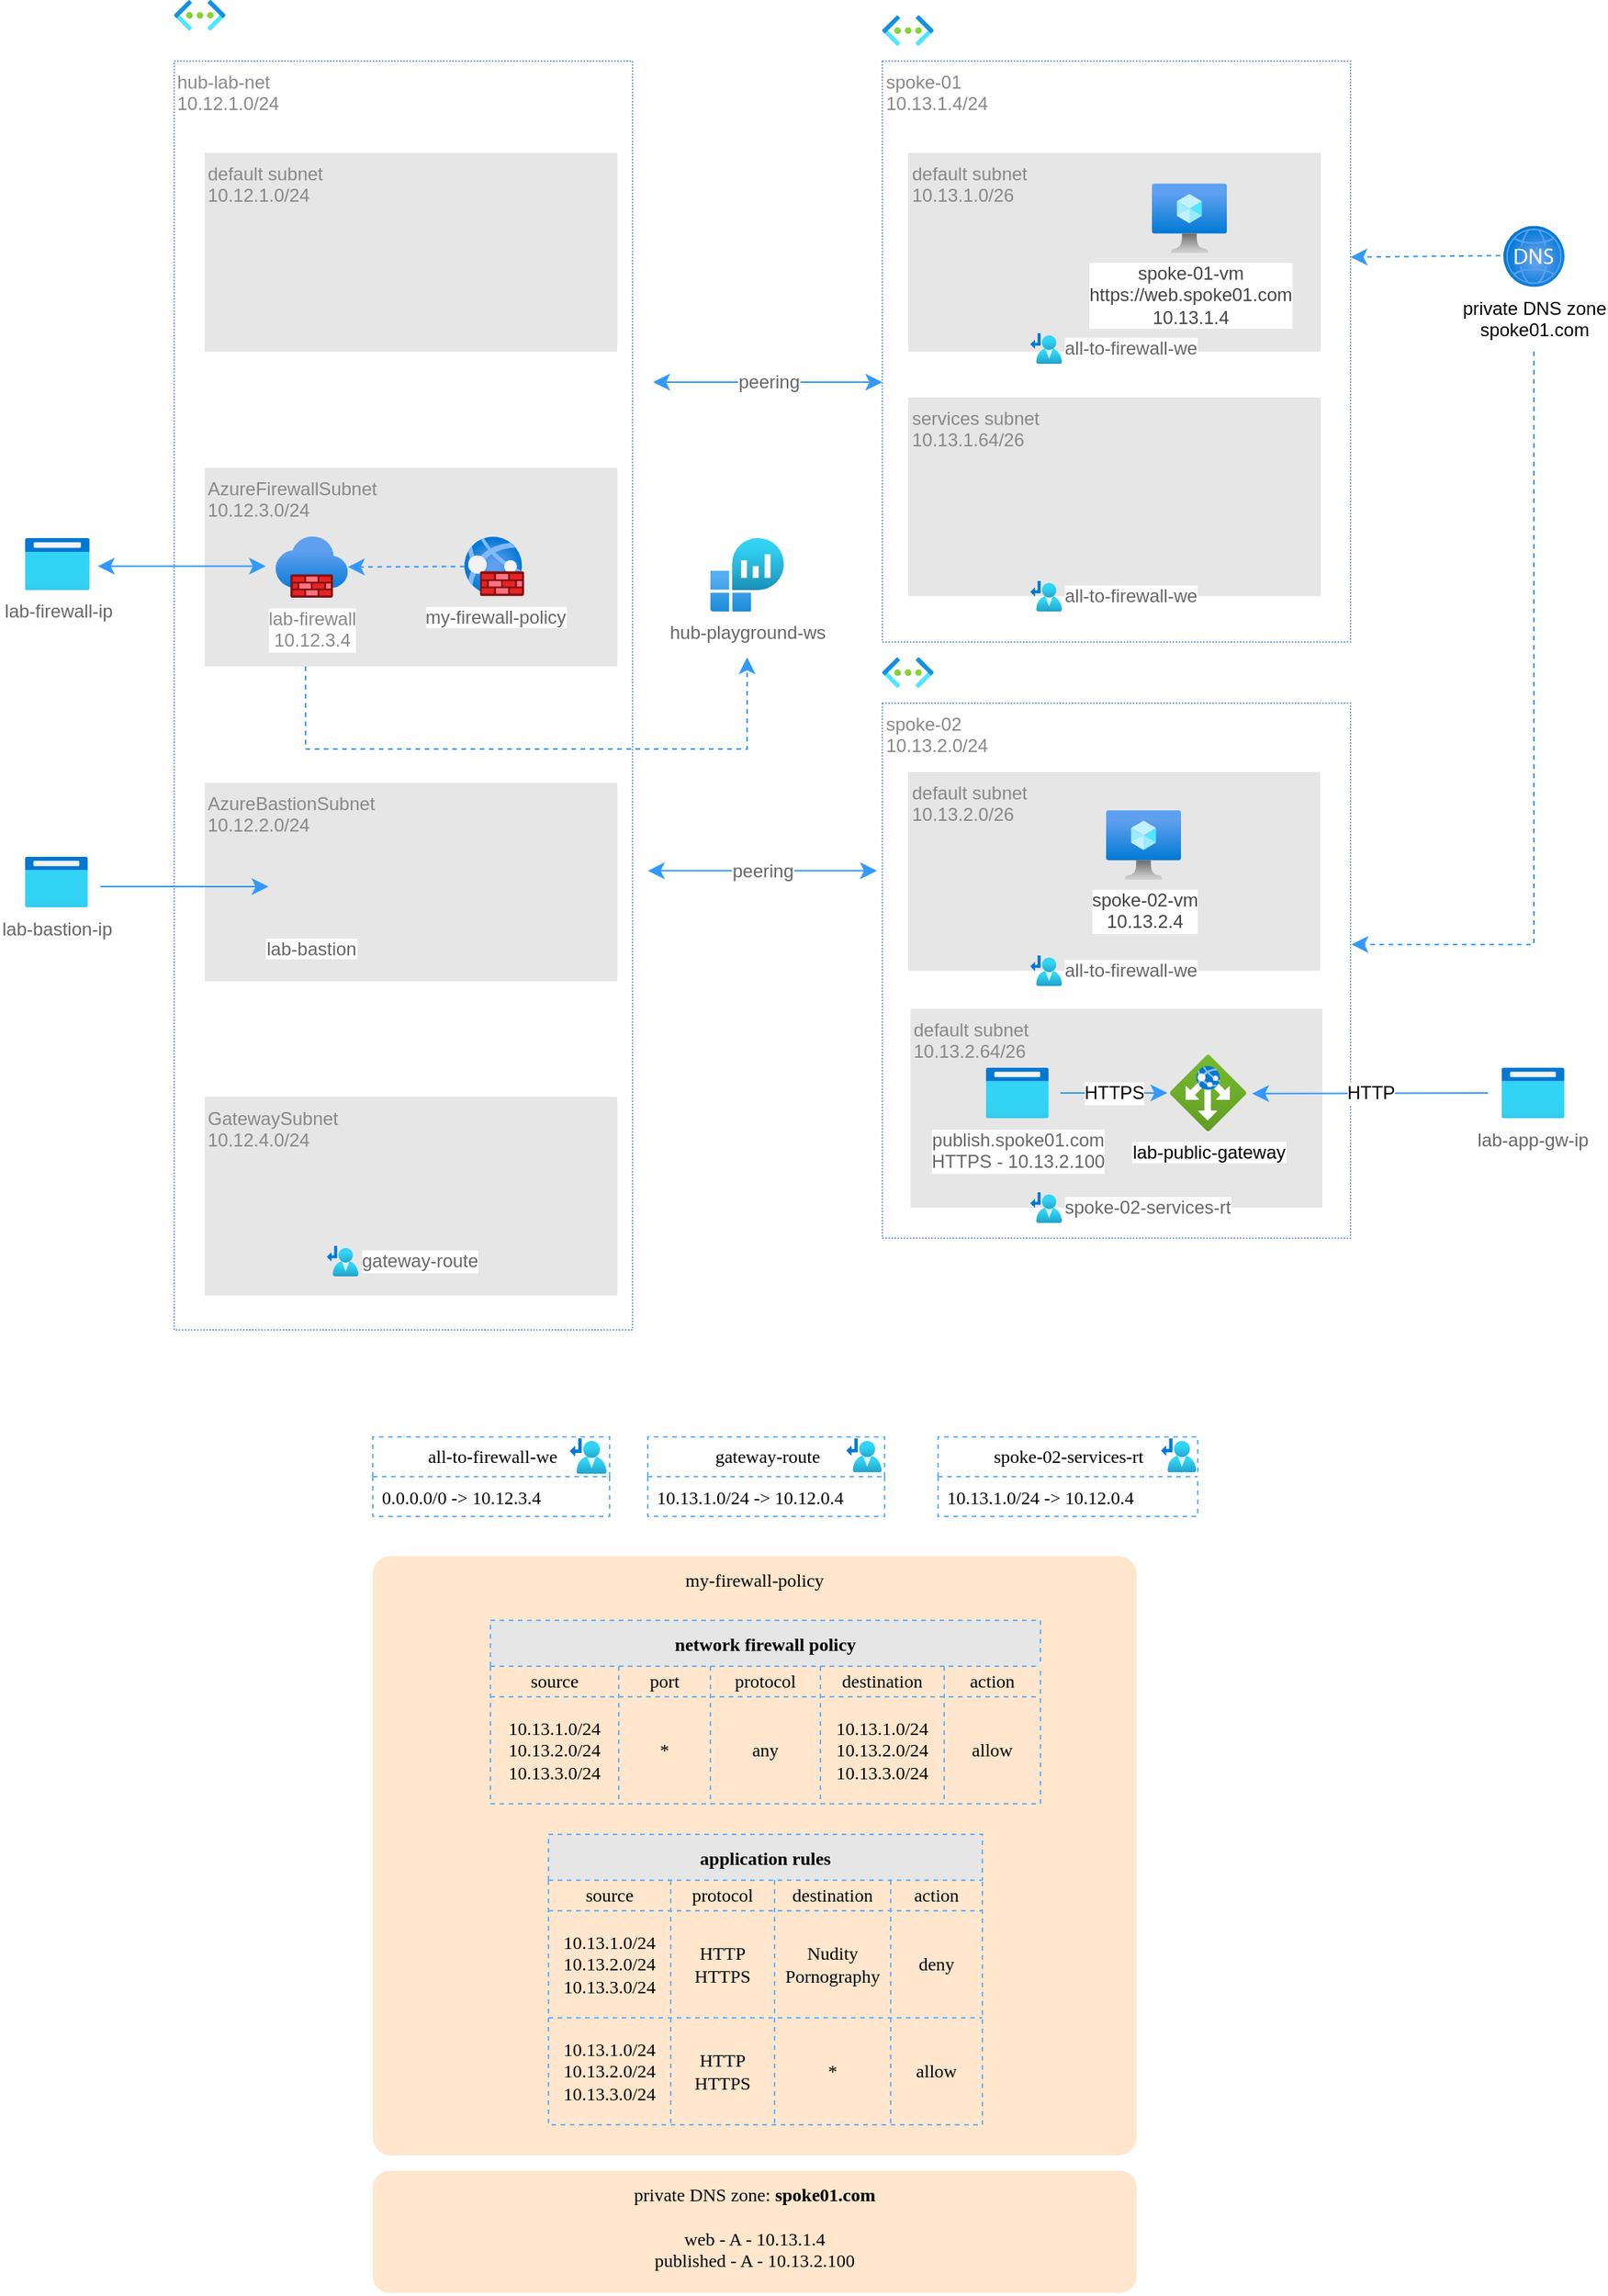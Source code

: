 <mxfile version="21.3.7" type="device">
  <diagram name="Page-1" id="FFA9UxrkgAWa3RQxIZZn">
    <mxGraphModel dx="2671" dy="1467" grid="1" gridSize="10" guides="1" tooltips="1" connect="1" arrows="1" fold="1" page="1" pageScale="1" pageWidth="850" pageHeight="1100" math="0" shadow="0">
      <root>
        <mxCell id="0" />
        <mxCell id="1" parent="0" />
        <mxCell id="eTU5ktOCDEg_4VgvNUPq-138" value="my-firewall-policy" style="shape=ext;double=1;rounded=1;whiteSpace=wrap;html=1;strokeColor=none;fontFamily=Tahoma;fillColor=#ffe6cc;arcSize=3;align=center;verticalAlign=top;" parent="1" vertex="1">
          <mxGeometry x="180" y="1578" width="500" height="392" as="geometry" />
        </mxCell>
        <mxCell id="dC8h2j_e8fjJUz522AtT-1" value="hub-lab-net&lt;br&gt;10.12.1.0/24" style="verticalLabelPosition=middle;verticalAlign=top;shape=mxgraph.basic.rect;fillColor2=none;strokeWidth=1;size=20;indent=5;fillColor=none;strokeColor=#7EA6E0;dashed=1;dashPattern=1 1;fontColor=#888888;labelPosition=center;align=left;horizontal=1;labelBorderColor=none;html=1;" parent="1" vertex="1">
          <mxGeometry x="50" y="600" width="300" height="830" as="geometry" />
        </mxCell>
        <mxCell id="dC8h2j_e8fjJUz522AtT-2" value="" style="image;aspect=fixed;html=1;points=[];align=center;fontSize=12;image=img/lib/azure2/networking/Virtual_Networks.svg;" parent="1" vertex="1">
          <mxGeometry x="50" y="560" width="33.5" height="20" as="geometry" />
        </mxCell>
        <mxCell id="dC8h2j_e8fjJUz522AtT-3" value="default subnet&lt;br&gt;10.12.1.0/24" style="verticalLabelPosition=middle;verticalAlign=top;shape=mxgraph.basic.rect;fillColor2=none;strokeWidth=1;size=20;indent=5;fillColor=#E6E6E6;strokeColor=none;dashed=1;dashPattern=1 1;fontColor=#888888;labelPosition=center;align=left;horizontal=1;labelBorderColor=none;html=1;" parent="1" vertex="1">
          <mxGeometry x="70" y="660" width="270" height="130" as="geometry" />
        </mxCell>
        <mxCell id="dC8h2j_e8fjJUz522AtT-6" value="GatewaySubnet&lt;br&gt;10.12.4.0/24" style="verticalLabelPosition=middle;verticalAlign=top;shape=mxgraph.basic.rect;fillColor2=none;strokeWidth=1;size=20;indent=5;fillColor=#E6E6E6;strokeColor=none;dashed=1;dashPattern=1 1;fontColor=#888888;labelPosition=center;align=left;horizontal=1;labelBorderColor=none;html=1;" parent="1" vertex="1">
          <mxGeometry x="70" y="1277.5" width="270" height="130" as="geometry" />
        </mxCell>
        <mxCell id="dC8h2j_e8fjJUz522AtT-15" value="lab-firewall-ip" style="image;aspect=fixed;html=1;points=[];align=center;fontSize=12;image=img/lib/azure2/general/Browser.svg;fontColor=#666666;" parent="1" vertex="1">
          <mxGeometry x="-47.75" y="912" width="42.5" height="34" as="geometry" />
        </mxCell>
        <mxCell id="dC8h2j_e8fjJUz522AtT-16" value="lab-bastion-ip" style="image;aspect=fixed;html=1;points=[];align=center;fontSize=12;image=img/lib/azure2/general/Browser.svg;fontColor=#666666;" parent="1" vertex="1">
          <mxGeometry x="-47.75" y="1120.5" width="41.25" height="33" as="geometry" />
        </mxCell>
        <mxCell id="dC8h2j_e8fjJUz522AtT-21" value="spoke-01&lt;br&gt;10.13.1.4/24" style="verticalLabelPosition=middle;verticalAlign=top;shape=mxgraph.basic.rect;fillColor2=none;strokeWidth=1;size=20;indent=5;fillColor=none;strokeColor=#7EA6E0;dashed=1;dashPattern=1 1;fontColor=#888888;labelPosition=center;align=left;horizontal=1;labelBorderColor=none;html=1;" parent="1" vertex="1">
          <mxGeometry x="513.5" y="600" width="306.5" height="380" as="geometry" />
        </mxCell>
        <mxCell id="dC8h2j_e8fjJUz522AtT-22" value="default subnet&lt;br&gt;10.13.1.0/26" style="verticalLabelPosition=middle;verticalAlign=top;shape=mxgraph.basic.rect;fillColor2=none;strokeWidth=1;size=20;indent=5;fillColor=#E6E6E6;strokeColor=none;dashed=1;dashPattern=1 1;fontColor=#888888;labelPosition=center;align=left;horizontal=1;labelBorderColor=none;html=1;" parent="1" vertex="1">
          <mxGeometry x="530.5" y="660" width="270" height="130" as="geometry" />
        </mxCell>
        <mxCell id="dC8h2j_e8fjJUz522AtT-23" value="services subnet&lt;br&gt;10.13.1.64/26" style="verticalLabelPosition=middle;verticalAlign=top;shape=mxgraph.basic.rect;fillColor2=none;strokeWidth=1;size=20;indent=5;fillColor=#E6E6E6;strokeColor=none;dashed=1;dashPattern=1 1;fontColor=#888888;labelPosition=center;align=left;horizontal=1;labelBorderColor=none;html=1;" parent="1" vertex="1">
          <mxGeometry x="530.5" y="820" width="270" height="130" as="geometry" />
        </mxCell>
        <mxCell id="dC8h2j_e8fjJUz522AtT-24" value="all-to-firewall-we" style="image;aspect=fixed;html=1;points=[];align=left;fontSize=12;image=img/lib/azure2/networking/Route_Tables.svg;labelPosition=right;verticalLabelPosition=middle;verticalAlign=middle;fontColor=#666666;" parent="1" vertex="1">
          <mxGeometry x="610.45" y="778" width="20.65" height="20" as="geometry" />
        </mxCell>
        <mxCell id="dC8h2j_e8fjJUz522AtT-25" value="all-to-firewall-we" style="image;aspect=fixed;html=1;points=[];align=left;fontSize=12;image=img/lib/azure2/networking/Route_Tables.svg;labelPosition=right;verticalLabelPosition=middle;verticalAlign=middle;fontColor=#666666;" parent="1" vertex="1">
          <mxGeometry x="610.45" y="940" width="20.65" height="20" as="geometry" />
        </mxCell>
        <mxCell id="dC8h2j_e8fjJUz522AtT-29" value="spoke-02&lt;br&gt;10.13.2.0/24" style="verticalLabelPosition=middle;verticalAlign=top;shape=mxgraph.basic.rect;fillColor2=none;strokeWidth=1;size=20;indent=5;fillColor=none;strokeColor=#7EA6E0;dashed=1;dashPattern=1 1;fontColor=#888888;labelPosition=center;align=left;horizontal=1;labelBorderColor=none;html=1;" parent="1" vertex="1">
          <mxGeometry x="513.5" y="1020" width="306.5" height="350" as="geometry" />
        </mxCell>
        <mxCell id="dC8h2j_e8fjJUz522AtT-30" value="default subnet&lt;br&gt;10.13.2.0/26" style="verticalLabelPosition=middle;verticalAlign=top;shape=mxgraph.basic.rect;fillColor2=none;strokeWidth=1;size=20;indent=5;fillColor=#E6E6E6;strokeColor=none;dashed=1;dashPattern=1 1;fontColor=#888888;labelPosition=center;align=left;horizontal=1;labelBorderColor=none;html=1;" parent="1" vertex="1">
          <mxGeometry x="530.5" y="1065" width="269.5" height="130" as="geometry" />
        </mxCell>
        <mxCell id="dC8h2j_e8fjJUz522AtT-31" value="default subnet&lt;br&gt;10.13.2.64/26" style="verticalLabelPosition=middle;verticalAlign=top;shape=mxgraph.basic.rect;fillColor2=none;strokeWidth=1;size=20;indent=5;fillColor=#E6E6E6;strokeColor=none;dashed=1;dashPattern=1 1;fontColor=#888888;labelPosition=center;align=left;horizontal=1;labelBorderColor=none;html=1;" parent="1" vertex="1">
          <mxGeometry x="532" y="1220" width="269.5" height="130" as="geometry" />
        </mxCell>
        <mxCell id="dC8h2j_e8fjJUz522AtT-32" value="all-to-firewall-we" style="image;aspect=fixed;html=1;points=[];align=left;fontSize=12;image=img/lib/azure2/networking/Route_Tables.svg;labelPosition=right;verticalLabelPosition=middle;verticalAlign=middle;fontColor=#666666;" parent="1" vertex="1">
          <mxGeometry x="610.45" y="1185" width="20.65" height="20" as="geometry" />
        </mxCell>
        <mxCell id="dC8h2j_e8fjJUz522AtT-40" value="" style="image;aspect=fixed;html=1;points=[];align=center;fontSize=12;image=img/lib/azure2/networking/Virtual_Networks.svg;" parent="1" vertex="1">
          <mxGeometry x="513.5" y="570" width="33.5" height="20" as="geometry" />
        </mxCell>
        <mxCell id="dC8h2j_e8fjJUz522AtT-41" value="" style="image;aspect=fixed;html=1;points=[];align=center;fontSize=12;image=img/lib/azure2/networking/Virtual_Networks.svg;" parent="1" vertex="1">
          <mxGeometry x="513.5" y="990" width="33.5" height="20" as="geometry" />
        </mxCell>
        <mxCell id="dC8h2j_e8fjJUz522AtT-43" value="peering" style="endArrow=classic;startArrow=classic;html=1;rounded=0;fontSize=12;startSize=8;endSize=8;curved=1;strokeColor=#3399FF;fontColor=#666666;" parent="1" edge="1">
          <mxGeometry width="50" height="50" relative="1" as="geometry">
            <mxPoint x="360" y="1129.66" as="sourcePoint" />
            <mxPoint x="510" y="1129.66" as="targetPoint" />
          </mxGeometry>
        </mxCell>
        <mxCell id="dC8h2j_e8fjJUz522AtT-46" value="peering" style="endArrow=classic;startArrow=classic;html=1;rounded=0;fontSize=12;startSize=8;endSize=8;curved=1;strokeColor=#3399FF;fontColor=#666666;" parent="1" edge="1">
          <mxGeometry width="50" height="50" relative="1" as="geometry">
            <mxPoint x="363.5" y="810.0" as="sourcePoint" />
            <mxPoint x="513.5" y="810.0" as="targetPoint" />
          </mxGeometry>
        </mxCell>
        <mxCell id="dC8h2j_e8fjJUz522AtT-47" value="" style="group" parent="1" vertex="1" connectable="0">
          <mxGeometry x="70" y="866" width="270" height="130" as="geometry" />
        </mxCell>
        <mxCell id="dC8h2j_e8fjJUz522AtT-4" value="AzureFirewallSubnet&lt;br&gt;10.12.3.0/24" style="verticalLabelPosition=middle;verticalAlign=top;shape=mxgraph.basic.rect;fillColor2=none;strokeWidth=1;size=20;indent=5;fillColor=#E6E6E6;strokeColor=none;dashed=1;dashPattern=1 1;fontColor=#888888;labelPosition=center;align=left;horizontal=1;labelBorderColor=none;html=1;" parent="dC8h2j_e8fjJUz522AtT-47" vertex="1">
          <mxGeometry width="270" height="130" as="geometry" />
        </mxCell>
        <mxCell id="dC8h2j_e8fjJUz522AtT-7" value="lab-firewall&lt;br&gt;10.12.3.4" style="image;aspect=fixed;html=1;points=[];align=center;fontSize=12;image=img/lib/azure2/networking/Firewalls.svg;fontColor=#888888;" parent="dC8h2j_e8fjJUz522AtT-47" vertex="1">
          <mxGeometry x="46.34" y="45" width="47.33" height="40" as="geometry" />
        </mxCell>
        <mxCell id="dC8h2j_e8fjJUz522AtT-20" value="" style="edgeStyle=none;curved=1;rounded=0;orthogonalLoop=1;jettySize=auto;html=1;fontSize=12;startSize=8;endSize=8;strokeColor=#3399FF;dashed=1;" parent="dC8h2j_e8fjJUz522AtT-47" source="dC8h2j_e8fjJUz522AtT-19" target="dC8h2j_e8fjJUz522AtT-7" edge="1">
          <mxGeometry relative="1" as="geometry" />
        </mxCell>
        <mxCell id="dC8h2j_e8fjJUz522AtT-19" value="my-firewall-policy" style="image;aspect=fixed;html=1;points=[];align=center;fontSize=12;image=img/lib/azure2/networking/Web_Application_Firewall_Policies_WAF.svg;fontColor=#666666;" parent="dC8h2j_e8fjJUz522AtT-47" vertex="1">
          <mxGeometry x="170" y="45" width="39" height="39" as="geometry" />
        </mxCell>
        <mxCell id="dC8h2j_e8fjJUz522AtT-48" value="" style="group" parent="1" vertex="1" connectable="0">
          <mxGeometry x="70" y="1072" width="270" height="130" as="geometry" />
        </mxCell>
        <mxCell id="dC8h2j_e8fjJUz522AtT-5" value="AzureBastionSubnet&lt;br&gt;10.12.2.0/24" style="verticalLabelPosition=middle;verticalAlign=top;shape=mxgraph.basic.rect;fillColor2=none;strokeWidth=1;size=20;indent=5;fillColor=#E6E6E6;strokeColor=none;dashed=1;dashPattern=1 1;fontColor=#888888;labelPosition=center;align=left;horizontal=1;labelBorderColor=none;html=1;" parent="dC8h2j_e8fjJUz522AtT-48" vertex="1">
          <mxGeometry width="270" height="130" as="geometry" />
        </mxCell>
        <mxCell id="dC8h2j_e8fjJUz522AtT-10" value="lab-bastion" style="shape=image;verticalLabelPosition=bottom;labelBackgroundColor=default;verticalAlign=top;aspect=fixed;imageAspect=0;image=https://www.rbaconsulting.com/wp-content/uploads/2019/10/azure-bastion-icon.png;fontColor=#666666;" parent="dC8h2j_e8fjJUz522AtT-48" vertex="1">
          <mxGeometry x="47.5" y="50" width="45" height="45" as="geometry" />
        </mxCell>
        <mxCell id="dC8h2j_e8fjJUz522AtT-17" value="" style="endArrow=classic;startArrow=classic;html=1;rounded=0;fontSize=12;startSize=8;endSize=8;curved=1;strokeColor=#3399FF;" parent="1" edge="1">
          <mxGeometry width="50" height="50" relative="1" as="geometry">
            <mxPoint y="930.41" as="sourcePoint" />
            <mxPoint x="110" y="930.41" as="targetPoint" />
          </mxGeometry>
        </mxCell>
        <mxCell id="dC8h2j_e8fjJUz522AtT-18" value="" style="endArrow=classic;startArrow=none;html=1;rounded=0;fontSize=12;startSize=8;endSize=8;curved=1;strokeColor=#3399FF;startFill=0;" parent="1" edge="1">
          <mxGeometry width="50" height="50" relative="1" as="geometry">
            <mxPoint x="1.75" y="1140" as="sourcePoint" />
            <mxPoint x="111.75" y="1140" as="targetPoint" />
          </mxGeometry>
        </mxCell>
        <mxCell id="dC8h2j_e8fjJUz522AtT-49" value="gateway-route" style="image;aspect=fixed;html=1;points=[];align=left;fontSize=12;image=img/lib/azure2/networking/Route_Tables.svg;labelPosition=right;verticalLabelPosition=middle;verticalAlign=middle;fontColor=#666666;" parent="1" vertex="1">
          <mxGeometry x="150.0" y="1375" width="20.65" height="20" as="geometry" />
        </mxCell>
        <mxCell id="dC8h2j_e8fjJUz522AtT-50" value="hub-playground-ws" style="image;aspect=fixed;html=1;points=[];align=center;fontSize=12;image=img/lib/azure2/analytics/Log_Analytics_Workspaces.svg;fontColor=#666666;" parent="1" vertex="1">
          <mxGeometry x="401" y="912" width="48" height="48" as="geometry" />
        </mxCell>
        <mxCell id="dC8h2j_e8fjJUz522AtT-53" value="" style="edgeStyle=segmentEdgeStyle;endArrow=classic;html=1;curved=0;rounded=0;endSize=8;startSize=8;fontSize=12;dashed=1;strokeColor=#3399FF;" parent="1" source="dC8h2j_e8fjJUz522AtT-4" edge="1">
          <mxGeometry width="50" height="50" relative="1" as="geometry">
            <mxPoint x="375" y="1040" as="sourcePoint" />
            <mxPoint x="425" y="990" as="targetPoint" />
            <Array as="points">
              <mxPoint x="136" y="1050" />
              <mxPoint x="425" y="1050" />
            </Array>
          </mxGeometry>
        </mxCell>
        <mxCell id="eTU5ktOCDEg_4VgvNUPq-1" value="" style="group" parent="1" vertex="1" connectable="0">
          <mxGeometry x="180" y="1500" width="155" height="78" as="geometry" />
        </mxCell>
        <mxCell id="eTU5ktOCDEg_4VgvNUPq-2" value="all-to-firewall-we" style="swimlane;fontStyle=0;childLayout=stackLayout;horizontal=1;startSize=26;fillColor=none;horizontalStack=0;resizeParent=1;resizeParentMax=0;resizeLast=0;collapsible=1;marginBottom=0;html=1;dashed=1;strokeColor=#66B2FF;fontFamily=Tahoma;" parent="eTU5ktOCDEg_4VgvNUPq-1" vertex="1">
          <mxGeometry width="155" height="52" as="geometry">
            <mxRectangle x="-123" y="970" width="130" height="30" as="alternateBounds" />
          </mxGeometry>
        </mxCell>
        <mxCell id="eTU5ktOCDEg_4VgvNUPq-4" value="0.0.0.0/0 -&amp;gt; 10.12.3.4" style="text;strokeColor=none;fillColor=none;align=left;verticalAlign=top;spacingLeft=4;spacingRight=4;overflow=hidden;rotatable=0;points=[[0,0.5],[1,0.5]];portConstraint=eastwest;whiteSpace=wrap;html=1;dashed=1;fontFamily=Tahoma;" parent="eTU5ktOCDEg_4VgvNUPq-2" vertex="1">
          <mxGeometry y="26" width="155" height="26" as="geometry" />
        </mxCell>
        <mxCell id="eTU5ktOCDEg_4VgvNUPq-5" value="" style="aspect=fixed;html=1;points=[];align=center;image;fontSize=12;image=img/lib/azure2/networking/Route_Tables.svg;dashed=1;strokeColor=#66B2FF;fontFamily=Tahoma;fillColor=#E6E6E6;" parent="eTU5ktOCDEg_4VgvNUPq-1" vertex="1">
          <mxGeometry x="129" y="1" width="24" height="23.25" as="geometry" />
        </mxCell>
        <mxCell id="eTU5ktOCDEg_4VgvNUPq-11" value="" style="group" parent="1" vertex="1" connectable="0">
          <mxGeometry x="360" y="1500" width="155" height="78" as="geometry" />
        </mxCell>
        <mxCell id="eTU5ktOCDEg_4VgvNUPq-12" value="gateway-route" style="swimlane;fontStyle=0;childLayout=stackLayout;horizontal=1;startSize=26;fillColor=none;horizontalStack=0;resizeParent=1;resizeParentMax=0;resizeLast=0;collapsible=1;marginBottom=0;html=1;dashed=1;strokeColor=#66B2FF;fontFamily=Tahoma;" parent="eTU5ktOCDEg_4VgvNUPq-11" vertex="1">
          <mxGeometry width="155" height="52" as="geometry">
            <mxRectangle width="130" height="30" as="alternateBounds" />
          </mxGeometry>
        </mxCell>
        <mxCell id="eTU5ktOCDEg_4VgvNUPq-13" value="10.13.1.0/24 -&amp;gt; 10.12.0.4" style="text;strokeColor=none;fillColor=none;align=left;verticalAlign=top;spacingLeft=4;spacingRight=4;overflow=hidden;rotatable=0;points=[[0,0.5],[1,0.5]];portConstraint=eastwest;whiteSpace=wrap;html=1;dashed=1;fontFamily=Tahoma;" parent="eTU5ktOCDEg_4VgvNUPq-12" vertex="1">
          <mxGeometry y="26" width="155" height="26" as="geometry" />
        </mxCell>
        <mxCell id="eTU5ktOCDEg_4VgvNUPq-15" value="" style="aspect=fixed;html=1;points=[];align=center;image;fontSize=12;image=img/lib/azure2/networking/Route_Tables.svg;dashed=1;strokeColor=#66B2FF;fontFamily=Tahoma;fillColor=#E6E6E6;" parent="eTU5ktOCDEg_4VgvNUPq-11" vertex="1">
          <mxGeometry x="130" y="1" width="23" height="22.28" as="geometry" />
        </mxCell>
        <mxCell id="eTU5ktOCDEg_4VgvNUPq-17" value="network firewall policy" style="shape=table;startSize=30;container=1;collapsible=0;childLayout=tableLayout;fontStyle=1;align=center;dashed=1;strokeColor=#66B2FF;fontFamily=Tahoma;fillColor=#E6E6E6;" parent="1" vertex="1">
          <mxGeometry x="257" y="1620" width="360" height="120" as="geometry" />
        </mxCell>
        <mxCell id="eTU5ktOCDEg_4VgvNUPq-18" value="" style="shape=tableRow;horizontal=0;startSize=0;swimlaneHead=0;swimlaneBody=0;top=0;left=0;bottom=0;right=0;collapsible=0;dropTarget=0;fillColor=none;points=[[0,0.5],[1,0.5]];portConstraint=eastwest;dashed=1;strokeColor=#66B2FF;fontFamily=Tahoma;" parent="eTU5ktOCDEg_4VgvNUPq-17" vertex="1">
          <mxGeometry y="30" width="360" height="20" as="geometry" />
        </mxCell>
        <mxCell id="eTU5ktOCDEg_4VgvNUPq-19" value="source" style="shape=partialRectangle;html=1;whiteSpace=wrap;connectable=0;fillColor=none;top=0;left=0;bottom=0;right=0;overflow=hidden;dashed=1;strokeColor=#66B2FF;fontFamily=Tahoma;" parent="eTU5ktOCDEg_4VgvNUPq-18" vertex="1">
          <mxGeometry width="84" height="20" as="geometry">
            <mxRectangle width="84" height="20" as="alternateBounds" />
          </mxGeometry>
        </mxCell>
        <mxCell id="eTU5ktOCDEg_4VgvNUPq-20" value="port" style="shape=partialRectangle;html=1;whiteSpace=wrap;connectable=0;fillColor=none;top=0;left=0;bottom=0;right=0;overflow=hidden;dashed=1;strokeColor=#66B2FF;fontFamily=Tahoma;" parent="eTU5ktOCDEg_4VgvNUPq-18" vertex="1">
          <mxGeometry x="84" width="60" height="20" as="geometry">
            <mxRectangle width="60" height="20" as="alternateBounds" />
          </mxGeometry>
        </mxCell>
        <mxCell id="eTU5ktOCDEg_4VgvNUPq-21" value="protocol" style="shape=partialRectangle;html=1;whiteSpace=wrap;connectable=0;fillColor=none;top=0;left=0;bottom=0;right=0;overflow=hidden;dashed=1;strokeColor=#66B2FF;fontFamily=Tahoma;" parent="eTU5ktOCDEg_4VgvNUPq-18" vertex="1">
          <mxGeometry x="144" width="72" height="20" as="geometry">
            <mxRectangle width="72" height="20" as="alternateBounds" />
          </mxGeometry>
        </mxCell>
        <mxCell id="eTU5ktOCDEg_4VgvNUPq-22" value="destination" style="shape=partialRectangle;html=1;whiteSpace=wrap;connectable=0;fillColor=none;top=0;left=0;bottom=0;right=0;overflow=hidden;dashed=1;strokeColor=#66B2FF;fontFamily=Tahoma;" parent="eTU5ktOCDEg_4VgvNUPq-18" vertex="1">
          <mxGeometry x="216" width="81" height="20" as="geometry">
            <mxRectangle width="81" height="20" as="alternateBounds" />
          </mxGeometry>
        </mxCell>
        <mxCell id="eTU5ktOCDEg_4VgvNUPq-23" value="action" style="shape=partialRectangle;html=1;whiteSpace=wrap;connectable=0;fillColor=none;top=0;left=0;bottom=0;right=0;overflow=hidden;dashed=1;strokeColor=#66B2FF;fontFamily=Tahoma;" parent="eTU5ktOCDEg_4VgvNUPq-18" vertex="1">
          <mxGeometry x="297" width="63" height="20" as="geometry">
            <mxRectangle width="63" height="20" as="alternateBounds" />
          </mxGeometry>
        </mxCell>
        <mxCell id="eTU5ktOCDEg_4VgvNUPq-24" value="" style="shape=tableRow;horizontal=0;startSize=0;swimlaneHead=0;swimlaneBody=0;top=0;left=0;bottom=0;right=0;collapsible=0;dropTarget=0;fillColor=none;points=[[0,0.5],[1,0.5]];portConstraint=eastwest;dashed=1;strokeColor=#66B2FF;fontFamily=Tahoma;" parent="eTU5ktOCDEg_4VgvNUPq-17" vertex="1">
          <mxGeometry y="50" width="360" height="70" as="geometry" />
        </mxCell>
        <mxCell id="eTU5ktOCDEg_4VgvNUPq-25" value="10.13.1.0/24&lt;br&gt;10.13.2.0/24&lt;br&gt;10.13.3.0/24" style="shape=partialRectangle;html=1;whiteSpace=wrap;connectable=0;fillColor=none;top=0;left=0;bottom=0;right=0;overflow=hidden;dashed=1;strokeColor=#66B2FF;fontFamily=Tahoma;" parent="eTU5ktOCDEg_4VgvNUPq-24" vertex="1">
          <mxGeometry width="84" height="70" as="geometry">
            <mxRectangle width="84" height="70" as="alternateBounds" />
          </mxGeometry>
        </mxCell>
        <mxCell id="eTU5ktOCDEg_4VgvNUPq-26" value="*" style="shape=partialRectangle;html=1;whiteSpace=wrap;connectable=0;fillColor=none;top=0;left=0;bottom=0;right=0;overflow=hidden;dashed=1;strokeColor=#66B2FF;fontFamily=Tahoma;" parent="eTU5ktOCDEg_4VgvNUPq-24" vertex="1">
          <mxGeometry x="84" width="60" height="70" as="geometry">
            <mxRectangle width="60" height="70" as="alternateBounds" />
          </mxGeometry>
        </mxCell>
        <mxCell id="eTU5ktOCDEg_4VgvNUPq-27" value="any" style="shape=partialRectangle;html=1;whiteSpace=wrap;connectable=0;fillColor=none;top=0;left=0;bottom=0;right=0;overflow=hidden;dashed=1;strokeColor=#66B2FF;fontFamily=Tahoma;" parent="eTU5ktOCDEg_4VgvNUPq-24" vertex="1">
          <mxGeometry x="144" width="72" height="70" as="geometry">
            <mxRectangle width="72" height="70" as="alternateBounds" />
          </mxGeometry>
        </mxCell>
        <mxCell id="eTU5ktOCDEg_4VgvNUPq-28" value="10.13.1.0/24&lt;br style=&quot;border-color: var(--border-color);&quot;&gt;10.13.2.0/24&lt;br style=&quot;border-color: var(--border-color);&quot;&gt;10.13.3.0/24" style="shape=partialRectangle;html=1;whiteSpace=wrap;connectable=0;fillColor=none;top=0;left=0;bottom=0;right=0;overflow=hidden;dashed=1;strokeColor=#66B2FF;fontFamily=Tahoma;" parent="eTU5ktOCDEg_4VgvNUPq-24" vertex="1">
          <mxGeometry x="216" width="81" height="70" as="geometry">
            <mxRectangle width="81" height="70" as="alternateBounds" />
          </mxGeometry>
        </mxCell>
        <mxCell id="eTU5ktOCDEg_4VgvNUPq-29" value="allow" style="shape=partialRectangle;html=1;whiteSpace=wrap;connectable=0;fillColor=none;top=0;left=0;bottom=0;right=0;overflow=hidden;dashed=1;strokeColor=#66B2FF;fontFamily=Tahoma;" parent="eTU5ktOCDEg_4VgvNUPq-24" vertex="1">
          <mxGeometry x="297" width="63" height="70" as="geometry">
            <mxRectangle width="63" height="70" as="alternateBounds" />
          </mxGeometry>
        </mxCell>
        <mxCell id="eTU5ktOCDEg_4VgvNUPq-99" value="application rules" style="shape=table;startSize=30;container=1;collapsible=0;childLayout=tableLayout;fontStyle=1;align=center;dashed=1;strokeColor=#66B2FF;fontFamily=Tahoma;fillColor=#E6E6E6;" parent="1" vertex="1">
          <mxGeometry x="295" y="1760" width="284" height="190" as="geometry" />
        </mxCell>
        <mxCell id="eTU5ktOCDEg_4VgvNUPq-100" value="" style="shape=tableRow;horizontal=0;startSize=0;swimlaneHead=0;swimlaneBody=0;top=0;left=0;bottom=0;right=0;collapsible=0;dropTarget=0;fillColor=none;points=[[0,0.5],[1,0.5]];portConstraint=eastwest;dashed=1;strokeColor=#66B2FF;fontFamily=Tahoma;" parent="eTU5ktOCDEg_4VgvNUPq-99" vertex="1">
          <mxGeometry y="30" width="284" height="20" as="geometry" />
        </mxCell>
        <mxCell id="eTU5ktOCDEg_4VgvNUPq-101" value="source" style="shape=partialRectangle;html=1;whiteSpace=wrap;connectable=0;fillColor=none;top=0;left=0;bottom=0;right=0;overflow=hidden;dashed=1;strokeColor=#66B2FF;fontFamily=Tahoma;" parent="eTU5ktOCDEg_4VgvNUPq-100" vertex="1">
          <mxGeometry width="80" height="20" as="geometry">
            <mxRectangle width="80" height="20" as="alternateBounds" />
          </mxGeometry>
        </mxCell>
        <mxCell id="eTU5ktOCDEg_4VgvNUPq-103" value="protocol" style="shape=partialRectangle;html=1;whiteSpace=wrap;connectable=0;fillColor=none;top=0;left=0;bottom=0;right=0;overflow=hidden;dashed=1;strokeColor=#66B2FF;fontFamily=Tahoma;" parent="eTU5ktOCDEg_4VgvNUPq-100" vertex="1">
          <mxGeometry x="80" width="68" height="20" as="geometry">
            <mxRectangle width="68" height="20" as="alternateBounds" />
          </mxGeometry>
        </mxCell>
        <mxCell id="eTU5ktOCDEg_4VgvNUPq-104" value="destination" style="shape=partialRectangle;html=1;whiteSpace=wrap;connectable=0;fillColor=none;top=0;left=0;bottom=0;right=0;overflow=hidden;dashed=1;strokeColor=#66B2FF;fontFamily=Tahoma;" parent="eTU5ktOCDEg_4VgvNUPq-100" vertex="1">
          <mxGeometry x="148" width="76" height="20" as="geometry">
            <mxRectangle width="76" height="20" as="alternateBounds" />
          </mxGeometry>
        </mxCell>
        <mxCell id="eTU5ktOCDEg_4VgvNUPq-105" value="action" style="shape=partialRectangle;html=1;whiteSpace=wrap;connectable=0;fillColor=none;top=0;left=0;bottom=0;right=0;overflow=hidden;dashed=1;strokeColor=#66B2FF;fontFamily=Tahoma;" parent="eTU5ktOCDEg_4VgvNUPq-100" vertex="1">
          <mxGeometry x="224" width="60" height="20" as="geometry">
            <mxRectangle width="60" height="20" as="alternateBounds" />
          </mxGeometry>
        </mxCell>
        <mxCell id="eTU5ktOCDEg_4VgvNUPq-132" style="shape=tableRow;horizontal=0;startSize=0;swimlaneHead=0;swimlaneBody=0;top=0;left=0;bottom=0;right=0;collapsible=0;dropTarget=0;fillColor=none;points=[[0,0.5],[1,0.5]];portConstraint=eastwest;dashed=1;strokeColor=#66B2FF;fontFamily=Tahoma;" parent="eTU5ktOCDEg_4VgvNUPq-99" vertex="1">
          <mxGeometry y="50" width="284" height="70" as="geometry" />
        </mxCell>
        <mxCell id="eTU5ktOCDEg_4VgvNUPq-133" value="10.13.1.0/24&lt;br style=&quot;border-color: var(--border-color);&quot;&gt;10.13.2.0/24&lt;br style=&quot;border-color: var(--border-color);&quot;&gt;10.13.3.0/24" style="shape=partialRectangle;html=1;whiteSpace=wrap;connectable=0;fillColor=none;top=0;left=0;bottom=0;right=0;overflow=hidden;dashed=1;strokeColor=#66B2FF;fontFamily=Tahoma;" parent="eTU5ktOCDEg_4VgvNUPq-132" vertex="1">
          <mxGeometry width="80" height="70" as="geometry">
            <mxRectangle width="80" height="70" as="alternateBounds" />
          </mxGeometry>
        </mxCell>
        <mxCell id="eTU5ktOCDEg_4VgvNUPq-135" value="HTTP&lt;br&gt;HTTPS" style="shape=partialRectangle;html=1;whiteSpace=wrap;connectable=0;fillColor=none;top=0;left=0;bottom=0;right=0;overflow=hidden;dashed=1;strokeColor=#66B2FF;fontFamily=Tahoma;" parent="eTU5ktOCDEg_4VgvNUPq-132" vertex="1">
          <mxGeometry x="80" width="68" height="70" as="geometry">
            <mxRectangle width="68" height="70" as="alternateBounds" />
          </mxGeometry>
        </mxCell>
        <mxCell id="eTU5ktOCDEg_4VgvNUPq-136" value="Nudity&lt;br&gt;Pornography" style="shape=partialRectangle;html=1;whiteSpace=wrap;connectable=0;fillColor=none;top=0;left=0;bottom=0;right=0;overflow=hidden;dashed=1;strokeColor=#66B2FF;fontFamily=Tahoma;" parent="eTU5ktOCDEg_4VgvNUPq-132" vertex="1">
          <mxGeometry x="148" width="76" height="70" as="geometry">
            <mxRectangle width="76" height="70" as="alternateBounds" />
          </mxGeometry>
        </mxCell>
        <mxCell id="eTU5ktOCDEg_4VgvNUPq-137" value="deny" style="shape=partialRectangle;html=1;whiteSpace=wrap;connectable=0;fillColor=none;top=0;left=0;bottom=0;right=0;overflow=hidden;dashed=1;strokeColor=#66B2FF;fontFamily=Tahoma;" parent="eTU5ktOCDEg_4VgvNUPq-132" vertex="1">
          <mxGeometry x="224" width="60" height="70" as="geometry">
            <mxRectangle width="60" height="70" as="alternateBounds" />
          </mxGeometry>
        </mxCell>
        <mxCell id="eTU5ktOCDEg_4VgvNUPq-106" value="" style="shape=tableRow;horizontal=0;startSize=0;swimlaneHead=0;swimlaneBody=0;top=0;left=0;bottom=0;right=0;collapsible=0;dropTarget=0;fillColor=none;points=[[0,0.5],[1,0.5]];portConstraint=eastwest;dashed=1;strokeColor=#66B2FF;fontFamily=Tahoma;" parent="eTU5ktOCDEg_4VgvNUPq-99" vertex="1">
          <mxGeometry y="120" width="284" height="70" as="geometry" />
        </mxCell>
        <mxCell id="eTU5ktOCDEg_4VgvNUPq-107" value="10.13.1.0/24&lt;br&gt;10.13.2.0/24&lt;br&gt;10.13.3.0/24" style="shape=partialRectangle;html=1;whiteSpace=wrap;connectable=0;fillColor=none;top=0;left=0;bottom=0;right=0;overflow=hidden;dashed=1;strokeColor=#66B2FF;fontFamily=Tahoma;" parent="eTU5ktOCDEg_4VgvNUPq-106" vertex="1">
          <mxGeometry width="80" height="70" as="geometry">
            <mxRectangle width="80" height="70" as="alternateBounds" />
          </mxGeometry>
        </mxCell>
        <mxCell id="eTU5ktOCDEg_4VgvNUPq-109" value="HTTP&lt;br&gt;HTTPS" style="shape=partialRectangle;html=1;whiteSpace=wrap;connectable=0;fillColor=none;top=0;left=0;bottom=0;right=0;overflow=hidden;dashed=1;strokeColor=#66B2FF;fontFamily=Tahoma;" parent="eTU5ktOCDEg_4VgvNUPq-106" vertex="1">
          <mxGeometry x="80" width="68" height="70" as="geometry">
            <mxRectangle width="68" height="70" as="alternateBounds" />
          </mxGeometry>
        </mxCell>
        <mxCell id="eTU5ktOCDEg_4VgvNUPq-110" value="*" style="shape=partialRectangle;html=1;whiteSpace=wrap;connectable=0;fillColor=none;top=0;left=0;bottom=0;right=0;overflow=hidden;dashed=1;strokeColor=#66B2FF;fontFamily=Tahoma;" parent="eTU5ktOCDEg_4VgvNUPq-106" vertex="1">
          <mxGeometry x="148" width="76" height="70" as="geometry">
            <mxRectangle width="76" height="70" as="alternateBounds" />
          </mxGeometry>
        </mxCell>
        <mxCell id="eTU5ktOCDEg_4VgvNUPq-111" value="allow" style="shape=partialRectangle;html=1;whiteSpace=wrap;connectable=0;fillColor=none;top=0;left=0;bottom=0;right=0;overflow=hidden;dashed=1;strokeColor=#66B2FF;fontFamily=Tahoma;" parent="eTU5ktOCDEg_4VgvNUPq-106" vertex="1">
          <mxGeometry x="224" width="60" height="70" as="geometry">
            <mxRectangle width="60" height="70" as="alternateBounds" />
          </mxGeometry>
        </mxCell>
        <mxCell id="al0mbIT3uvtpNoOZrFGO-1" value="spoke-01-vm&lt;br&gt;https://web.spoke01.com&lt;br&gt;10.13.1.4" style="image;aspect=fixed;html=1;points=[];align=center;fontSize=12;image=img/lib/azure2/compute/Virtual_Machine.svg;fontColor=#444444;" vertex="1" parent="1">
          <mxGeometry x="690" y="680" width="49" height="45.45" as="geometry" />
        </mxCell>
        <mxCell id="al0mbIT3uvtpNoOZrFGO-2" value="lab-public-gateway" style="image;aspect=fixed;html=1;points=[];align=center;fontSize=12;image=img/lib/azure2/networking/Application_Gateways.svg;" vertex="1" parent="1">
          <mxGeometry x="701.75" y="1250" width="50" height="50" as="geometry" />
        </mxCell>
        <mxCell id="al0mbIT3uvtpNoOZrFGO-3" value="spoke-02-vm&lt;br&gt;10.13.2.4" style="image;aspect=fixed;html=1;points=[];align=center;fontSize=12;image=img/lib/azure2/compute/Virtual_Machine.svg;fontColor=#444444;" vertex="1" parent="1">
          <mxGeometry x="660" y="1090" width="49" height="45.45" as="geometry" />
        </mxCell>
        <mxCell id="al0mbIT3uvtpNoOZrFGO-4" value="lab-app-gw-ip" style="image;aspect=fixed;html=1;points=[];align=center;fontSize=12;image=img/lib/azure2/general/Browser.svg;fontColor=#666666;" vertex="1" parent="1">
          <mxGeometry x="918.75" y="1258.5" width="41.25" height="33" as="geometry" />
        </mxCell>
        <mxCell id="al0mbIT3uvtpNoOZrFGO-5" value="HTTP" style="endArrow=classic;startArrow=none;html=1;rounded=0;fontSize=12;startSize=8;endSize=8;curved=1;strokeColor=#3399FF;endFill=1;startFill=0;entryX=1.076;entryY=0.508;entryDx=0;entryDy=0;entryPerimeter=0;" edge="1" parent="1" target="al0mbIT3uvtpNoOZrFGO-2">
          <mxGeometry width="50" height="50" relative="1" as="geometry">
            <mxPoint x="910" y="1275" as="sourcePoint" />
            <mxPoint x="694.5" y="1275" as="targetPoint" />
          </mxGeometry>
        </mxCell>
        <mxCell id="al0mbIT3uvtpNoOZrFGO-6" value="spoke-02-services-rt" style="image;aspect=fixed;html=1;points=[];align=left;fontSize=12;image=img/lib/azure2/networking/Route_Tables.svg;labelPosition=right;verticalLabelPosition=middle;verticalAlign=middle;fontColor=#666666;" vertex="1" parent="1">
          <mxGeometry x="610.45" y="1340" width="20.65" height="20" as="geometry" />
        </mxCell>
        <mxCell id="al0mbIT3uvtpNoOZrFGO-9" value="" style="group" vertex="1" connectable="0" parent="1">
          <mxGeometry x="550" y="1500" width="170" height="78" as="geometry" />
        </mxCell>
        <mxCell id="al0mbIT3uvtpNoOZrFGO-10" value="spoke-02-services-rt" style="swimlane;fontStyle=0;childLayout=stackLayout;horizontal=1;startSize=26;fillColor=none;horizontalStack=0;resizeParent=1;resizeParentMax=0;resizeLast=0;collapsible=1;marginBottom=0;html=1;dashed=1;strokeColor=#66B2FF;fontFamily=Tahoma;" vertex="1" parent="al0mbIT3uvtpNoOZrFGO-9">
          <mxGeometry width="170" height="52" as="geometry">
            <mxRectangle width="130" height="30" as="alternateBounds" />
          </mxGeometry>
        </mxCell>
        <mxCell id="al0mbIT3uvtpNoOZrFGO-11" value="10.13.1.0/24 -&amp;gt; 10.12.0.4" style="text;strokeColor=none;fillColor=none;align=left;verticalAlign=top;spacingLeft=4;spacingRight=4;overflow=hidden;rotatable=0;points=[[0,0.5],[1,0.5]];portConstraint=eastwest;whiteSpace=wrap;html=1;dashed=1;fontFamily=Tahoma;" vertex="1" parent="al0mbIT3uvtpNoOZrFGO-10">
          <mxGeometry y="26" width="170" height="26" as="geometry" />
        </mxCell>
        <mxCell id="al0mbIT3uvtpNoOZrFGO-12" value="" style="aspect=fixed;html=1;points=[];align=center;image;fontSize=12;image=img/lib/azure2/networking/Route_Tables.svg;dashed=1;strokeColor=#66B2FF;fontFamily=Tahoma;fillColor=#E6E6E6;" vertex="1" parent="al0mbIT3uvtpNoOZrFGO-9">
          <mxGeometry x="146" y="1" width="23" height="22.28" as="geometry" />
        </mxCell>
        <mxCell id="al0mbIT3uvtpNoOZrFGO-13" value="private DNS zone&lt;br&gt;spoke01.com" style="image;aspect=fixed;html=1;points=[];align=center;fontSize=12;image=img/lib/azure2/networking/DNS_Zones.svg;" vertex="1" parent="1">
          <mxGeometry x="920" y="707.72" width="40" height="40" as="geometry" />
        </mxCell>
        <mxCell id="al0mbIT3uvtpNoOZrFGO-14" value="" style="edgeStyle=segmentEdgeStyle;endArrow=classic;html=1;curved=0;rounded=0;endSize=8;startSize=8;fontSize=12;dashed=1;strokeColor=#3399FF;entryX=1.002;entryY=0.451;entryDx=0;entryDy=0;entryPerimeter=0;" edge="1" parent="1" target="dC8h2j_e8fjJUz522AtT-29">
          <mxGeometry width="50" height="50" relative="1" as="geometry">
            <mxPoint x="940" y="790" as="sourcePoint" />
            <mxPoint x="1229" y="758" as="targetPoint" />
            <Array as="points">
              <mxPoint x="940" y="1178" />
            </Array>
          </mxGeometry>
        </mxCell>
        <mxCell id="al0mbIT3uvtpNoOZrFGO-15" value="" style="edgeStyle=segmentEdgeStyle;endArrow=classic;html=1;curved=0;rounded=0;endSize=8;startSize=8;fontSize=12;dashed=1;strokeColor=#3399FF;" edge="1" parent="1">
          <mxGeometry width="50" height="50" relative="1" as="geometry">
            <mxPoint x="918" y="727.22" as="sourcePoint" />
            <mxPoint x="820" y="728.22" as="targetPoint" />
            <Array as="points">
              <mxPoint x="918" y="728.22" />
            </Array>
          </mxGeometry>
        </mxCell>
        <mxCell id="al0mbIT3uvtpNoOZrFGO-16" value="private DNS zone: &lt;b&gt;spoke01.com&lt;br&gt;&lt;/b&gt;&lt;br&gt;web - A - 10.13.1.4&lt;br&gt;published - A - 10.13.2.100&lt;br&gt;&lt;br&gt;" style="shape=ext;double=1;rounded=1;whiteSpace=wrap;html=1;strokeColor=none;fontFamily=Tahoma;fillColor=#ffe6cc;arcSize=14;align=center;verticalAlign=top;" vertex="1" parent="1">
          <mxGeometry x="180" y="1980" width="500" height="80" as="geometry" />
        </mxCell>
        <mxCell id="al0mbIT3uvtpNoOZrFGO-17" value="publish.spoke01.com&lt;br&gt;HTTPS -&amp;nbsp;10.13.2.100" style="image;aspect=fixed;html=1;points=[];align=center;fontSize=12;image=img/lib/azure2/general/Browser.svg;fontColor=#666666;" vertex="1" parent="1">
          <mxGeometry x="581.2" y="1258.5" width="41.25" height="33" as="geometry" />
        </mxCell>
        <mxCell id="al0mbIT3uvtpNoOZrFGO-18" value="HTTPS" style="endArrow=classic;startArrow=none;html=1;rounded=0;fontSize=12;startSize=8;endSize=8;curved=1;strokeColor=#3399FF;endFill=1;startFill=0;entryX=0.698;entryY=0.423;entryDx=0;entryDy=0;entryPerimeter=0;exitX=0.438;exitY=0.423;exitDx=0;exitDy=0;exitPerimeter=0;" edge="1" parent="1">
          <mxGeometry width="50" height="50" relative="1" as="geometry">
            <mxPoint x="630.041" y="1274.99" as="sourcePoint" />
            <mxPoint x="700.111" y="1274.99" as="targetPoint" />
          </mxGeometry>
        </mxCell>
      </root>
    </mxGraphModel>
  </diagram>
</mxfile>
